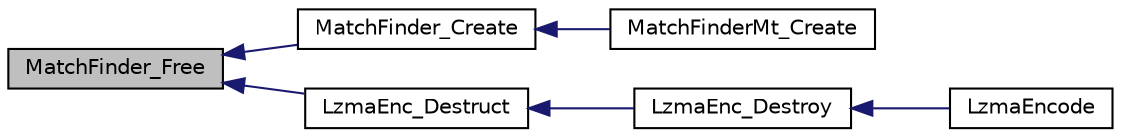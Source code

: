 digraph G
{
  edge [fontname="Helvetica",fontsize="10",labelfontname="Helvetica",labelfontsize="10"];
  node [fontname="Helvetica",fontsize="10",shape=record];
  rankdir="LR";
  Node1 [label="MatchFinder_Free",height=0.2,width=0.4,color="black", fillcolor="grey75", style="filled" fontcolor="black"];
  Node1 -> Node2 [dir="back",color="midnightblue",fontsize="10",style="solid",fontname="Helvetica"];
  Node2 [label="MatchFinder_Create",height=0.2,width=0.4,color="black", fillcolor="white", style="filled",URL="$_lz_find_8h.html#a5de3367dfb322c1ed0d3ba032a852fcc"];
  Node2 -> Node3 [dir="back",color="midnightblue",fontsize="10",style="solid",fontname="Helvetica"];
  Node3 [label="MatchFinderMt_Create",height=0.2,width=0.4,color="black", fillcolor="white", style="filled",URL="$_lz_find_mt_8h.html#ab52655e126291dc7d704c2f36c6c2d3e"];
  Node1 -> Node4 [dir="back",color="midnightblue",fontsize="10",style="solid",fontname="Helvetica"];
  Node4 [label="LzmaEnc_Destruct",height=0.2,width=0.4,color="black", fillcolor="white", style="filled",URL="$_lzma_enc_8c.html#a468c61c864910402968dee57bc958ea8"];
  Node4 -> Node5 [dir="back",color="midnightblue",fontsize="10",style="solid",fontname="Helvetica"];
  Node5 [label="LzmaEnc_Destroy",height=0.2,width=0.4,color="black", fillcolor="white", style="filled",URL="$_lzma_enc_8h.html#a065756196601bbeb1910df0f574205ac"];
  Node5 -> Node6 [dir="back",color="midnightblue",fontsize="10",style="solid",fontname="Helvetica"];
  Node6 [label="LzmaEncode",height=0.2,width=0.4,color="black", fillcolor="white", style="filled",URL="$_lzma_enc_8h.html#a5b557f56f2aba7069f192c2d51c187cc"];
}
